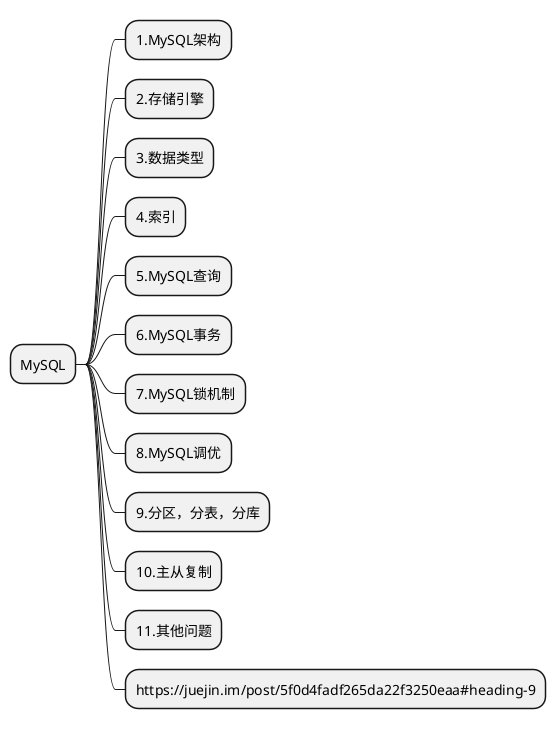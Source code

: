 @startmindmap
* MySQL
** 1.MySQL架构
** 2.存储引擎
** 3.数据类型
** 4.索引
** 5.MySQL查询
** 6.MySQL事务
** 7.MySQL锁机制
** 8.MySQL调优
** 9.分区，分表，分库
** 10.主从复制
** 11.其他问题
** https://juejin.im/post/5f0d4fadf265da22f3250eaa#heading-9
@endmindmap